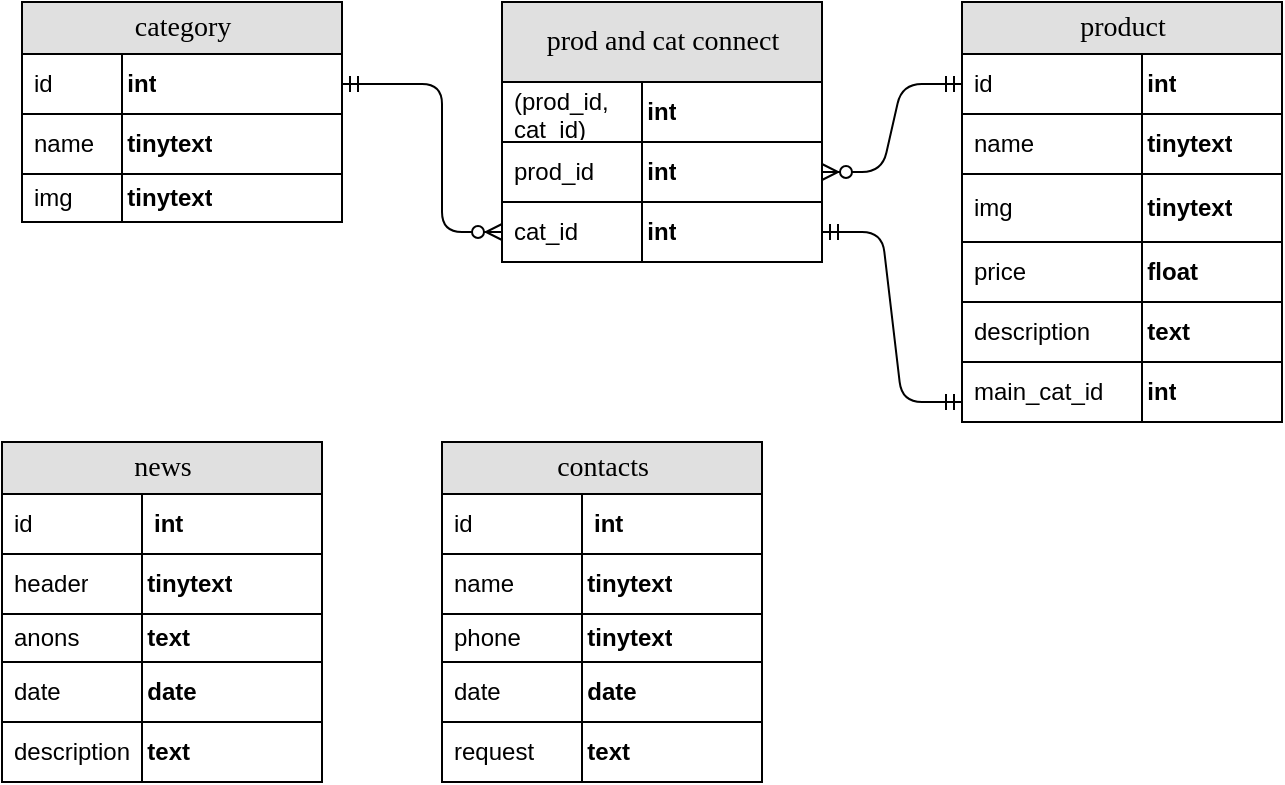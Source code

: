 <mxfile version="13.5.3" type="github">
  <diagram name="Page-1" id="e56a1550-8fbb-45ad-956c-1786394a9013">
    <mxGraphModel dx="868" dy="482" grid="1" gridSize="10" guides="1" tooltips="1" connect="1" arrows="1" fold="1" page="1" pageScale="1" pageWidth="1100" pageHeight="850" background="#ffffff" math="0" shadow="0">
      <root>
        <mxCell id="0" />
        <mxCell id="1" parent="0" />
        <mxCell id="2e49270ec7c68f3f-57" value="" style="edgeStyle=orthogonalEdgeStyle;html=1;endArrow=ERmandOne;startArrow=ERzeroToMany;labelBackgroundColor=none;fontFamily=Verdana;fontSize=14;entryX=1;entryY=0.5;entryDx=0;entryDy=0;exitX=0;exitY=0.5;exitDx=0;exitDy=0;endFill=0;startFill=1;" parent="1" source="GLDc12weoGOnhkSHC4Zm-1" target="W1fIt6kgqAftNLDz1BOD-1" edge="1">
          <mxGeometry width="100" height="100" relative="1" as="geometry">
            <mxPoint x="330" y="270" as="sourcePoint" />
            <mxPoint x="450" y="211" as="targetPoint" />
            <Array as="points">
              <mxPoint x="330" y="245" />
              <mxPoint x="330" y="171" />
            </Array>
          </mxGeometry>
        </mxCell>
        <mxCell id="2e49270ec7c68f3f-60" value="" style="edgeStyle=entityRelationEdgeStyle;html=1;endArrow=ERmandOne;startArrow=ERzeroToMany;labelBackgroundColor=none;fontFamily=Verdana;fontSize=14;exitX=1;exitY=0.5;entryX=0;entryY=0.5;exitDx=0;exitDy=0;startFill=1;endFill=0;entryDx=0;entryDy=0;" parent="1" source="W1fIt6kgqAftNLDz1BOD-9" target="W1fIt6kgqAftNLDz1BOD-16" edge="1">
          <mxGeometry width="100" height="100" relative="1" as="geometry">
            <mxPoint x="450" y="621" as="sourcePoint" />
            <mxPoint x="590" y="229" as="targetPoint" />
          </mxGeometry>
        </mxCell>
        <mxCell id="2e49270ec7c68f3f-1" value="category" style="swimlane;html=1;fontStyle=0;childLayout=stackLayout;horizontal=1;startSize=26;fillColor=#e0e0e0;horizontalStack=0;resizeParent=1;resizeLast=0;collapsible=1;marginBottom=0;swimlaneFillColor=#ffffff;align=center;rounded=0;shadow=0;comic=0;labelBackgroundColor=none;strokeWidth=1;fontFamily=Verdana;fontSize=14" parent="1" vertex="1">
          <mxGeometry x="120" y="130" width="160" height="110" as="geometry" />
        </mxCell>
        <mxCell id="W1fIt6kgqAftNLDz1BOD-1" value="&amp;nbsp; &amp;nbsp; &amp;nbsp;int" style="shape=partialRectangle;top=0;left=0;right=0;bottom=1;html=1;align=left;verticalAlign=middle;fillColor=none;spacingLeft=34;spacingRight=4;whiteSpace=wrap;overflow=hidden;rotatable=0;points=[[0,0.5],[1,0.5]];portConstraint=eastwest;dropTarget=0;fontStyle=1;" parent="2e49270ec7c68f3f-1" vertex="1">
          <mxGeometry y="26" width="160" height="30" as="geometry" />
        </mxCell>
        <mxCell id="W1fIt6kgqAftNLDz1BOD-2" value="id" style="shape=partialRectangle;top=0;left=0;bottom=0;html=1;fillColor=none;align=left;verticalAlign=middle;spacingLeft=4;spacingRight=4;whiteSpace=wrap;overflow=hidden;rotatable=0;points=[];portConstraint=eastwest;part=1;" parent="W1fIt6kgqAftNLDz1BOD-1" vertex="1" connectable="0">
          <mxGeometry width="50" height="30" as="geometry" />
        </mxCell>
        <mxCell id="W1fIt6kgqAftNLDz1BOD-3" value="&amp;nbsp; &amp;nbsp; &amp;nbsp;tinytext" style="shape=partialRectangle;top=0;left=0;right=0;bottom=1;html=1;align=left;verticalAlign=middle;fillColor=none;spacingLeft=34;spacingRight=4;whiteSpace=wrap;overflow=hidden;rotatable=0;points=[[0,0.5],[1,0.5]];portConstraint=eastwest;dropTarget=0;fontStyle=1;" parent="2e49270ec7c68f3f-1" vertex="1">
          <mxGeometry y="56" width="160" height="30" as="geometry" />
        </mxCell>
        <mxCell id="W1fIt6kgqAftNLDz1BOD-4" value="name" style="shape=partialRectangle;top=0;left=0;bottom=0;html=1;fillColor=none;align=left;verticalAlign=middle;spacingLeft=4;spacingRight=4;whiteSpace=wrap;overflow=hidden;rotatable=0;points=[];portConstraint=eastwest;part=1;" parent="W1fIt6kgqAftNLDz1BOD-3" vertex="1" connectable="0">
          <mxGeometry width="50" height="30" as="geometry" />
        </mxCell>
        <mxCell id="W1fIt6kgqAftNLDz1BOD-5" value="&amp;nbsp; &amp;nbsp; &amp;nbsp;tinytext" style="shape=partialRectangle;top=0;left=0;right=0;bottom=1;html=1;align=left;verticalAlign=middle;fillColor=none;spacingLeft=34;spacingRight=4;whiteSpace=wrap;overflow=hidden;rotatable=0;points=[[0,0.5],[1,0.5]];portConstraint=eastwest;dropTarget=0;fontStyle=1;" parent="2e49270ec7c68f3f-1" vertex="1">
          <mxGeometry y="86" width="160" height="24" as="geometry" />
        </mxCell>
        <mxCell id="W1fIt6kgqAftNLDz1BOD-6" value="img" style="shape=partialRectangle;top=0;left=0;bottom=0;html=1;fillColor=none;align=left;verticalAlign=middle;spacingLeft=4;spacingRight=4;whiteSpace=wrap;overflow=hidden;rotatable=0;points=[];portConstraint=eastwest;part=1;" parent="W1fIt6kgqAftNLDz1BOD-5" vertex="1" connectable="0">
          <mxGeometry width="50" height="24" as="geometry" />
        </mxCell>
        <mxCell id="2e49270ec7c68f3f-8" value="prod and cat connect" style="swimlane;html=1;fontStyle=0;childLayout=stackLayout;horizontal=1;startSize=40;fillColor=#e0e0e0;horizontalStack=0;resizeParent=1;resizeLast=0;collapsible=1;marginBottom=0;swimlaneFillColor=#ffffff;align=center;rounded=0;shadow=0;comic=0;labelBackgroundColor=none;strokeWidth=1;fontFamily=Verdana;fontSize=14;swimlaneLine=1;" parent="1" vertex="1">
          <mxGeometry x="360" y="130" width="160" height="130" as="geometry" />
        </mxCell>
        <mxCell id="W1fIt6kgqAftNLDz1BOD-7" value="&amp;nbsp; &amp;nbsp; &amp;nbsp; &amp;nbsp; &amp;nbsp; &amp;nbsp;int" style="shape=partialRectangle;top=0;left=0;right=0;bottom=1;html=1;align=left;verticalAlign=middle;fillColor=none;spacingLeft=34;spacingRight=4;whiteSpace=wrap;overflow=hidden;rotatable=0;points=[[0,0.5],[1,0.5]];portConstraint=eastwest;dropTarget=0;fontStyle=1;" parent="2e49270ec7c68f3f-8" vertex="1">
          <mxGeometry y="40" width="160" height="30" as="geometry" />
        </mxCell>
        <mxCell id="W1fIt6kgqAftNLDz1BOD-8" value="(prod_id, cat_id)" style="shape=partialRectangle;top=0;left=0;bottom=0;html=1;fillColor=none;align=left;verticalAlign=middle;spacingLeft=4;spacingRight=4;whiteSpace=wrap;overflow=hidden;rotatable=0;points=[];portConstraint=eastwest;part=1;" parent="W1fIt6kgqAftNLDz1BOD-7" vertex="1" connectable="0">
          <mxGeometry width="70" height="30" as="geometry" />
        </mxCell>
        <mxCell id="W1fIt6kgqAftNLDz1BOD-9" value="&amp;nbsp; &amp;nbsp; &amp;nbsp; &amp;nbsp; &amp;nbsp; &amp;nbsp;int" style="shape=partialRectangle;top=0;left=0;right=0;bottom=1;html=1;align=left;verticalAlign=middle;fillColor=none;spacingLeft=34;spacingRight=4;whiteSpace=wrap;overflow=hidden;rotatable=0;points=[[0,0.5],[1,0.5]];portConstraint=eastwest;dropTarget=0;fontStyle=1;" parent="2e49270ec7c68f3f-8" vertex="1">
          <mxGeometry y="70" width="160" height="30" as="geometry" />
        </mxCell>
        <mxCell id="W1fIt6kgqAftNLDz1BOD-10" value="prod_id" style="shape=partialRectangle;top=0;left=0;bottom=0;html=1;fillColor=none;align=left;verticalAlign=middle;spacingLeft=4;spacingRight=4;whiteSpace=wrap;overflow=hidden;rotatable=0;points=[];portConstraint=eastwest;part=1;" parent="W1fIt6kgqAftNLDz1BOD-9" vertex="1" connectable="0">
          <mxGeometry width="70" height="30" as="geometry" />
        </mxCell>
        <mxCell id="GLDc12weoGOnhkSHC4Zm-1" value="&amp;nbsp; &amp;nbsp; &amp;nbsp; &amp;nbsp; &amp;nbsp; &amp;nbsp;int" style="shape=partialRectangle;top=0;left=0;right=0;bottom=1;html=1;align=left;verticalAlign=middle;fillColor=none;spacingLeft=34;spacingRight=4;whiteSpace=wrap;overflow=hidden;rotatable=0;points=[[0,0.5],[1,0.5]];portConstraint=eastwest;dropTarget=0;fontStyle=1;" parent="2e49270ec7c68f3f-8" vertex="1">
          <mxGeometry y="100" width="160" height="30" as="geometry" />
        </mxCell>
        <mxCell id="GLDc12weoGOnhkSHC4Zm-2" value="cat_id" style="shape=partialRectangle;top=0;left=0;bottom=0;html=1;fillColor=none;align=left;verticalAlign=middle;spacingLeft=4;spacingRight=4;whiteSpace=wrap;overflow=hidden;rotatable=0;points=[];portConstraint=eastwest;part=1;" parent="GLDc12weoGOnhkSHC4Zm-1" vertex="1" connectable="0">
          <mxGeometry width="70" height="30" as="geometry" />
        </mxCell>
        <mxCell id="2e49270ec7c68f3f-30" value="product" style="swimlane;html=1;fontStyle=0;childLayout=stackLayout;horizontal=1;startSize=26;fillColor=#e0e0e0;horizontalStack=0;resizeParent=1;resizeLast=0;collapsible=1;marginBottom=0;swimlaneFillColor=#ffffff;align=center;rounded=0;shadow=0;comic=0;labelBackgroundColor=none;strokeWidth=1;fontFamily=Verdana;fontSize=14" parent="1" vertex="1">
          <mxGeometry x="590" y="130" width="160" height="210" as="geometry" />
        </mxCell>
        <mxCell id="W1fIt6kgqAftNLDz1BOD-16" value="&amp;nbsp; &amp;nbsp; &amp;nbsp; &amp;nbsp; &amp;nbsp; &amp;nbsp; &amp;nbsp; &amp;nbsp; &amp;nbsp;int" style="shape=partialRectangle;top=0;left=0;right=0;bottom=1;html=1;align=left;verticalAlign=middle;fillColor=none;spacingLeft=34;spacingRight=4;whiteSpace=wrap;overflow=hidden;rotatable=0;points=[[0,0.5],[1,0.5]];portConstraint=eastwest;dropTarget=0;fontStyle=1;" parent="2e49270ec7c68f3f-30" vertex="1">
          <mxGeometry y="26" width="160" height="30" as="geometry" />
        </mxCell>
        <mxCell id="W1fIt6kgqAftNLDz1BOD-17" value="id" style="shape=partialRectangle;top=0;left=0;bottom=0;html=1;fillColor=none;align=left;verticalAlign=middle;spacingLeft=4;spacingRight=4;whiteSpace=wrap;overflow=hidden;rotatable=0;points=[];portConstraint=eastwest;part=1;" parent="W1fIt6kgqAftNLDz1BOD-16" vertex="1" connectable="0">
          <mxGeometry width="90" height="30" as="geometry" />
        </mxCell>
        <mxCell id="W1fIt6kgqAftNLDz1BOD-18" value="&amp;nbsp; &amp;nbsp; &amp;nbsp; &amp;nbsp; &amp;nbsp; &amp;nbsp; &amp;nbsp; &amp;nbsp; &amp;nbsp;tinytext" style="shape=partialRectangle;top=0;left=0;right=0;bottom=1;html=1;align=left;verticalAlign=middle;fillColor=none;spacingLeft=34;spacingRight=4;whiteSpace=wrap;overflow=hidden;rotatable=0;points=[[0,0.5],[1,0.5]];portConstraint=eastwest;dropTarget=0;fontStyle=1;" parent="2e49270ec7c68f3f-30" vertex="1">
          <mxGeometry y="56" width="160" height="30" as="geometry" />
        </mxCell>
        <mxCell id="W1fIt6kgqAftNLDz1BOD-19" value="name" style="shape=partialRectangle;top=0;left=0;bottom=0;html=1;fillColor=none;align=left;verticalAlign=middle;spacingLeft=4;spacingRight=4;whiteSpace=wrap;overflow=hidden;rotatable=0;points=[];portConstraint=eastwest;part=1;" parent="W1fIt6kgqAftNLDz1BOD-18" vertex="1" connectable="0">
          <mxGeometry width="90" height="30" as="geometry" />
        </mxCell>
        <mxCell id="W1fIt6kgqAftNLDz1BOD-20" value="&amp;nbsp; &amp;nbsp; &amp;nbsp; &amp;nbsp; &amp;nbsp; &amp;nbsp; &amp;nbsp; &amp;nbsp; &amp;nbsp;tinytext" style="shape=partialRectangle;top=0;left=0;right=0;bottom=1;html=1;align=left;verticalAlign=middle;fillColor=none;spacingLeft=34;spacingRight=4;whiteSpace=wrap;overflow=hidden;rotatable=0;points=[[0,0.5],[1,0.5]];portConstraint=eastwest;dropTarget=0;fontStyle=1;" parent="2e49270ec7c68f3f-30" vertex="1">
          <mxGeometry y="86" width="160" height="34" as="geometry" />
        </mxCell>
        <mxCell id="W1fIt6kgqAftNLDz1BOD-21" value="img" style="shape=partialRectangle;top=0;left=0;bottom=0;html=1;fillColor=none;align=left;verticalAlign=middle;spacingLeft=4;spacingRight=4;whiteSpace=wrap;overflow=hidden;rotatable=0;points=[];portConstraint=eastwest;part=1;" parent="W1fIt6kgqAftNLDz1BOD-20" vertex="1" connectable="0">
          <mxGeometry width="90" height="34" as="geometry" />
        </mxCell>
        <mxCell id="W1fIt6kgqAftNLDz1BOD-22" value="&amp;nbsp; &amp;nbsp; &amp;nbsp; &amp;nbsp; &amp;nbsp; &amp;nbsp; &amp;nbsp; &amp;nbsp; &amp;nbsp;float" style="shape=partialRectangle;top=0;left=0;right=0;bottom=1;html=1;align=left;verticalAlign=middle;fillColor=none;spacingLeft=34;spacingRight=4;whiteSpace=wrap;overflow=hidden;rotatable=0;points=[[0,0.5],[1,0.5]];portConstraint=eastwest;dropTarget=0;fontStyle=1;" parent="2e49270ec7c68f3f-30" vertex="1">
          <mxGeometry y="120" width="160" height="30" as="geometry" />
        </mxCell>
        <mxCell id="W1fIt6kgqAftNLDz1BOD-23" value="price" style="shape=partialRectangle;top=0;left=0;bottom=0;html=1;fillColor=none;align=left;verticalAlign=middle;spacingLeft=4;spacingRight=4;whiteSpace=wrap;overflow=hidden;rotatable=0;points=[];portConstraint=eastwest;part=1;" parent="W1fIt6kgqAftNLDz1BOD-22" vertex="1" connectable="0">
          <mxGeometry width="90" height="30" as="geometry" />
        </mxCell>
        <mxCell id="W1fIt6kgqAftNLDz1BOD-24" value="&amp;nbsp; &amp;nbsp; &amp;nbsp; &amp;nbsp; &amp;nbsp; &amp;nbsp; &amp;nbsp; &amp;nbsp; &amp;nbsp;text" style="shape=partialRectangle;top=0;left=0;right=0;bottom=1;html=1;align=left;verticalAlign=middle;fillColor=none;spacingLeft=34;spacingRight=4;whiteSpace=wrap;overflow=hidden;rotatable=0;points=[[0,0.5],[1,0.5]];portConstraint=eastwest;dropTarget=0;fontStyle=1;" parent="2e49270ec7c68f3f-30" vertex="1">
          <mxGeometry y="150" width="160" height="30" as="geometry" />
        </mxCell>
        <mxCell id="W1fIt6kgqAftNLDz1BOD-25" value="description" style="shape=partialRectangle;top=0;left=0;bottom=0;html=1;fillColor=none;align=left;verticalAlign=middle;spacingLeft=4;spacingRight=4;whiteSpace=wrap;overflow=hidden;rotatable=0;points=[];portConstraint=eastwest;part=1;" parent="W1fIt6kgqAftNLDz1BOD-24" vertex="1" connectable="0">
          <mxGeometry width="90" height="30" as="geometry" />
        </mxCell>
        <mxCell id="W1fIt6kgqAftNLDz1BOD-26" value="&amp;nbsp; &amp;nbsp; &amp;nbsp; &amp;nbsp; &amp;nbsp; &amp;nbsp; &amp;nbsp; &amp;nbsp; &amp;nbsp;int" style="shape=partialRectangle;top=0;left=0;right=0;bottom=1;html=1;align=left;verticalAlign=middle;fillColor=none;spacingLeft=34;spacingRight=4;whiteSpace=wrap;overflow=hidden;rotatable=0;points=[[0,0.5],[1,0.5]];portConstraint=eastwest;dropTarget=0;fontStyle=1;" parent="2e49270ec7c68f3f-30" vertex="1">
          <mxGeometry y="180" width="160" height="30" as="geometry" />
        </mxCell>
        <mxCell id="W1fIt6kgqAftNLDz1BOD-27" value="main_cat_id" style="shape=partialRectangle;top=0;left=0;bottom=0;html=1;fillColor=none;align=left;verticalAlign=middle;spacingLeft=4;spacingRight=4;whiteSpace=wrap;overflow=hidden;rotatable=0;points=[];portConstraint=eastwest;part=1;" parent="W1fIt6kgqAftNLDz1BOD-26" vertex="1" connectable="0">
          <mxGeometry width="90" height="30" as="geometry" />
        </mxCell>
        <mxCell id="W1fIt6kgqAftNLDz1BOD-28" value="news" style="swimlane;html=1;fontStyle=0;childLayout=stackLayout;horizontal=1;startSize=26;fillColor=#e0e0e0;horizontalStack=0;resizeParent=1;resizeLast=0;collapsible=1;marginBottom=0;swimlaneFillColor=#ffffff;align=center;rounded=0;shadow=0;comic=0;labelBackgroundColor=none;strokeWidth=1;fontFamily=Verdana;fontSize=14" parent="1" vertex="1">
          <mxGeometry x="110" y="350" width="160" height="170" as="geometry" />
        </mxCell>
        <mxCell id="W1fIt6kgqAftNLDz1BOD-29" value="&amp;nbsp; &amp;nbsp; &amp;nbsp; &amp;nbsp; &amp;nbsp; &amp;nbsp; int" style="shape=partialRectangle;top=0;left=0;right=0;bottom=1;html=1;align=left;verticalAlign=middle;fillColor=none;spacingLeft=34;spacingRight=4;whiteSpace=wrap;overflow=hidden;rotatable=0;points=[[0,0.5],[1,0.5]];portConstraint=eastwest;dropTarget=0;fontStyle=1;" parent="W1fIt6kgqAftNLDz1BOD-28" vertex="1">
          <mxGeometry y="26" width="160" height="30" as="geometry" />
        </mxCell>
        <mxCell id="W1fIt6kgqAftNLDz1BOD-30" value="id" style="shape=partialRectangle;top=0;left=0;bottom=0;html=1;fillColor=none;align=left;verticalAlign=middle;spacingLeft=4;spacingRight=4;whiteSpace=wrap;overflow=hidden;rotatable=0;points=[];portConstraint=eastwest;part=1;" parent="W1fIt6kgqAftNLDz1BOD-29" vertex="1" connectable="0">
          <mxGeometry width="70" height="30" as="geometry" />
        </mxCell>
        <mxCell id="W1fIt6kgqAftNLDz1BOD-31" value="&amp;nbsp; &amp;nbsp; &amp;nbsp; &amp;nbsp; &amp;nbsp; &amp;nbsp;tinytext" style="shape=partialRectangle;top=0;left=0;right=0;bottom=1;html=1;align=left;verticalAlign=middle;fillColor=none;spacingLeft=34;spacingRight=4;whiteSpace=wrap;overflow=hidden;rotatable=0;points=[[0,0.5],[1,0.5]];portConstraint=eastwest;dropTarget=0;fontStyle=1;" parent="W1fIt6kgqAftNLDz1BOD-28" vertex="1">
          <mxGeometry y="56" width="160" height="30" as="geometry" />
        </mxCell>
        <mxCell id="W1fIt6kgqAftNLDz1BOD-32" value="header" style="shape=partialRectangle;top=0;left=0;bottom=0;html=1;fillColor=none;align=left;verticalAlign=middle;spacingLeft=4;spacingRight=4;whiteSpace=wrap;overflow=hidden;rotatable=0;points=[];portConstraint=eastwest;part=1;" parent="W1fIt6kgqAftNLDz1BOD-31" vertex="1" connectable="0">
          <mxGeometry width="70" height="30" as="geometry" />
        </mxCell>
        <mxCell id="W1fIt6kgqAftNLDz1BOD-33" value="&amp;nbsp; &amp;nbsp; &amp;nbsp; &amp;nbsp; &amp;nbsp; &amp;nbsp;text" style="shape=partialRectangle;top=0;left=0;right=0;bottom=1;html=1;align=left;verticalAlign=middle;fillColor=none;spacingLeft=34;spacingRight=4;whiteSpace=wrap;overflow=hidden;rotatable=0;points=[[0,0.5],[1,0.5]];portConstraint=eastwest;dropTarget=0;fontStyle=1;" parent="W1fIt6kgqAftNLDz1BOD-28" vertex="1">
          <mxGeometry y="86" width="160" height="24" as="geometry" />
        </mxCell>
        <mxCell id="W1fIt6kgqAftNLDz1BOD-34" value="anons" style="shape=partialRectangle;top=0;left=0;bottom=0;html=1;fillColor=none;align=left;verticalAlign=middle;spacingLeft=4;spacingRight=4;whiteSpace=wrap;overflow=hidden;rotatable=0;points=[];portConstraint=eastwest;part=1;" parent="W1fIt6kgqAftNLDz1BOD-33" vertex="1" connectable="0">
          <mxGeometry width="70" height="24" as="geometry" />
        </mxCell>
        <mxCell id="W1fIt6kgqAftNLDz1BOD-37" value="&amp;nbsp; &amp;nbsp; &amp;nbsp; &amp;nbsp; &amp;nbsp; &amp;nbsp;date" style="shape=partialRectangle;top=0;left=0;right=0;bottom=1;html=1;align=left;verticalAlign=middle;fillColor=none;spacingLeft=34;spacingRight=4;whiteSpace=wrap;overflow=hidden;rotatable=0;points=[[0,0.5],[1,0.5]];portConstraint=eastwest;dropTarget=0;fontStyle=1;" parent="W1fIt6kgqAftNLDz1BOD-28" vertex="1">
          <mxGeometry y="110" width="160" height="30" as="geometry" />
        </mxCell>
        <mxCell id="W1fIt6kgqAftNLDz1BOD-38" value="date" style="shape=partialRectangle;top=0;left=0;bottom=0;html=1;fillColor=none;align=left;verticalAlign=middle;spacingLeft=4;spacingRight=4;whiteSpace=wrap;overflow=hidden;rotatable=0;points=[];portConstraint=eastwest;part=1;" parent="W1fIt6kgqAftNLDz1BOD-37" vertex="1" connectable="0">
          <mxGeometry width="70" height="30" as="geometry" />
        </mxCell>
        <mxCell id="W1fIt6kgqAftNLDz1BOD-35" value="&amp;nbsp; &amp;nbsp; &amp;nbsp; &amp;nbsp; &amp;nbsp; &amp;nbsp;text" style="shape=partialRectangle;top=0;left=0;right=0;bottom=1;html=1;align=left;verticalAlign=middle;fillColor=none;spacingLeft=34;spacingRight=4;whiteSpace=wrap;overflow=hidden;rotatable=0;points=[[0,0.5],[1,0.5]];portConstraint=eastwest;dropTarget=0;fontStyle=1;" parent="W1fIt6kgqAftNLDz1BOD-28" vertex="1">
          <mxGeometry y="140" width="160" height="30" as="geometry" />
        </mxCell>
        <mxCell id="W1fIt6kgqAftNLDz1BOD-36" value="description" style="shape=partialRectangle;top=0;left=0;bottom=0;html=1;fillColor=none;align=left;verticalAlign=middle;spacingLeft=4;spacingRight=4;whiteSpace=wrap;overflow=hidden;rotatable=0;points=[];portConstraint=eastwest;part=1;" parent="W1fIt6kgqAftNLDz1BOD-35" vertex="1" connectable="0">
          <mxGeometry width="70" height="30" as="geometry" />
        </mxCell>
        <mxCell id="W1fIt6kgqAftNLDz1BOD-39" value="contacts" style="swimlane;html=1;fontStyle=0;childLayout=stackLayout;horizontal=1;startSize=26;fillColor=#e0e0e0;horizontalStack=0;resizeParent=1;resizeLast=0;collapsible=1;marginBottom=0;swimlaneFillColor=#ffffff;align=center;rounded=0;shadow=0;comic=0;labelBackgroundColor=none;strokeWidth=1;fontFamily=Verdana;fontSize=14" parent="1" vertex="1">
          <mxGeometry x="330" y="350" width="160" height="170" as="geometry" />
        </mxCell>
        <mxCell id="W1fIt6kgqAftNLDz1BOD-40" value="&amp;nbsp; &amp;nbsp; &amp;nbsp; &amp;nbsp; &amp;nbsp; &amp;nbsp; int" style="shape=partialRectangle;top=0;left=0;right=0;bottom=1;html=1;align=left;verticalAlign=middle;fillColor=none;spacingLeft=34;spacingRight=4;whiteSpace=wrap;overflow=hidden;rotatable=0;points=[[0,0.5],[1,0.5]];portConstraint=eastwest;dropTarget=0;fontStyle=1;" parent="W1fIt6kgqAftNLDz1BOD-39" vertex="1">
          <mxGeometry y="26" width="160" height="30" as="geometry" />
        </mxCell>
        <mxCell id="W1fIt6kgqAftNLDz1BOD-41" value="id" style="shape=partialRectangle;top=0;left=0;bottom=0;html=1;fillColor=none;align=left;verticalAlign=middle;spacingLeft=4;spacingRight=4;whiteSpace=wrap;overflow=hidden;rotatable=0;points=[];portConstraint=eastwest;part=1;" parent="W1fIt6kgqAftNLDz1BOD-40" vertex="1" connectable="0">
          <mxGeometry width="70" height="30" as="geometry" />
        </mxCell>
        <mxCell id="W1fIt6kgqAftNLDz1BOD-42" value="&amp;nbsp; &amp;nbsp; &amp;nbsp; &amp;nbsp; &amp;nbsp; &amp;nbsp;tinytext" style="shape=partialRectangle;top=0;left=0;right=0;bottom=1;html=1;align=left;verticalAlign=middle;fillColor=none;spacingLeft=34;spacingRight=4;whiteSpace=wrap;overflow=hidden;rotatable=0;points=[[0,0.5],[1,0.5]];portConstraint=eastwest;dropTarget=0;fontStyle=1;" parent="W1fIt6kgqAftNLDz1BOD-39" vertex="1">
          <mxGeometry y="56" width="160" height="30" as="geometry" />
        </mxCell>
        <mxCell id="W1fIt6kgqAftNLDz1BOD-43" value="name" style="shape=partialRectangle;top=0;left=0;bottom=0;html=1;fillColor=none;align=left;verticalAlign=middle;spacingLeft=4;spacingRight=4;whiteSpace=wrap;overflow=hidden;rotatable=0;points=[];portConstraint=eastwest;part=1;" parent="W1fIt6kgqAftNLDz1BOD-42" vertex="1" connectable="0">
          <mxGeometry width="70" height="30" as="geometry" />
        </mxCell>
        <mxCell id="W1fIt6kgqAftNLDz1BOD-44" value="&amp;nbsp; &amp;nbsp; &amp;nbsp; &amp;nbsp; &amp;nbsp; &amp;nbsp;tinytext" style="shape=partialRectangle;top=0;left=0;right=0;bottom=1;html=1;align=left;verticalAlign=middle;fillColor=none;spacingLeft=34;spacingRight=4;whiteSpace=wrap;overflow=hidden;rotatable=0;points=[[0,0.5],[1,0.5]];portConstraint=eastwest;dropTarget=0;fontStyle=1;" parent="W1fIt6kgqAftNLDz1BOD-39" vertex="1">
          <mxGeometry y="86" width="160" height="24" as="geometry" />
        </mxCell>
        <mxCell id="W1fIt6kgqAftNLDz1BOD-45" value="phone" style="shape=partialRectangle;top=0;left=0;bottom=0;html=1;fillColor=none;align=left;verticalAlign=middle;spacingLeft=4;spacingRight=4;whiteSpace=wrap;overflow=hidden;rotatable=0;points=[];portConstraint=eastwest;part=1;" parent="W1fIt6kgqAftNLDz1BOD-44" vertex="1" connectable="0">
          <mxGeometry width="70" height="24" as="geometry" />
        </mxCell>
        <mxCell id="W1fIt6kgqAftNLDz1BOD-46" value="&amp;nbsp; &amp;nbsp; &amp;nbsp; &amp;nbsp; &amp;nbsp; &amp;nbsp;date" style="shape=partialRectangle;top=0;left=0;right=0;bottom=1;html=1;align=left;verticalAlign=middle;fillColor=none;spacingLeft=34;spacingRight=4;whiteSpace=wrap;overflow=hidden;rotatable=0;points=[[0,0.5],[1,0.5]];portConstraint=eastwest;dropTarget=0;fontStyle=1;" parent="W1fIt6kgqAftNLDz1BOD-39" vertex="1">
          <mxGeometry y="110" width="160" height="30" as="geometry" />
        </mxCell>
        <mxCell id="W1fIt6kgqAftNLDz1BOD-47" value="date" style="shape=partialRectangle;top=0;left=0;bottom=0;html=1;fillColor=none;align=left;verticalAlign=middle;spacingLeft=4;spacingRight=4;whiteSpace=wrap;overflow=hidden;rotatable=0;points=[];portConstraint=eastwest;part=1;" parent="W1fIt6kgqAftNLDz1BOD-46" vertex="1" connectable="0">
          <mxGeometry width="70" height="30" as="geometry" />
        </mxCell>
        <mxCell id="W1fIt6kgqAftNLDz1BOD-48" value="&amp;nbsp; &amp;nbsp; &amp;nbsp; &amp;nbsp; &amp;nbsp; &amp;nbsp;text" style="shape=partialRectangle;top=0;left=0;right=0;bottom=1;html=1;align=left;verticalAlign=middle;fillColor=none;spacingLeft=34;spacingRight=4;whiteSpace=wrap;overflow=hidden;rotatable=0;points=[[0,0.5],[1,0.5]];portConstraint=eastwest;dropTarget=0;fontStyle=1;" parent="W1fIt6kgqAftNLDz1BOD-39" vertex="1">
          <mxGeometry y="140" width="160" height="30" as="geometry" />
        </mxCell>
        <mxCell id="W1fIt6kgqAftNLDz1BOD-49" value="request" style="shape=partialRectangle;top=0;left=0;bottom=0;html=1;fillColor=none;align=left;verticalAlign=middle;spacingLeft=4;spacingRight=4;whiteSpace=wrap;overflow=hidden;rotatable=0;points=[];portConstraint=eastwest;part=1;" parent="W1fIt6kgqAftNLDz1BOD-48" vertex="1" connectable="0">
          <mxGeometry width="70" height="30" as="geometry" />
        </mxCell>
        <mxCell id="G-Gh7qTB6maLAjSPeCPV-2" value="" style="edgeStyle=entityRelationEdgeStyle;html=1;endArrow=ERmandOne;startArrow=ERmandOne;labelBackgroundColor=none;fontFamily=Verdana;fontSize=14;entryX=0;entryY=0.5;startFill=0;endFill=0;entryDx=0;entryDy=0;exitX=1;exitY=0.5;exitDx=0;exitDy=0;" edge="1" parent="1" source="GLDc12weoGOnhkSHC4Zm-1">
          <mxGeometry width="100" height="100" relative="1" as="geometry">
            <mxPoint x="530" y="290" as="sourcePoint" />
            <mxPoint x="590" y="330" as="targetPoint" />
          </mxGeometry>
        </mxCell>
      </root>
    </mxGraphModel>
  </diagram>
</mxfile>

